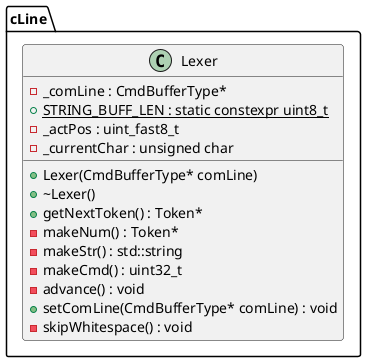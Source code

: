 @startuml





/' Objects '/

namespace cLine {
	class Lexer {
		+Lexer(CmdBufferType* comLine)
		+~Lexer()
		-_comLine : CmdBufferType*
		+getNextToken() : Token*
		-makeNum() : Token*
		+{static} STRING_BUFF_LEN : static constexpr uint8_t
		-makeStr() : std::string
		-makeCmd() : uint32_t
		-_actPos : uint_fast8_t
		-_currentChar : unsigned char
		-advance() : void
		+setComLine(CmdBufferType* comLine) : void
		-skipWhitespace() : void
	}
}





/' Inheritance relationships '/




/' Aggregation relationships '/





/' Dependency relationships '/





/' Nested objects '/



@enduml
